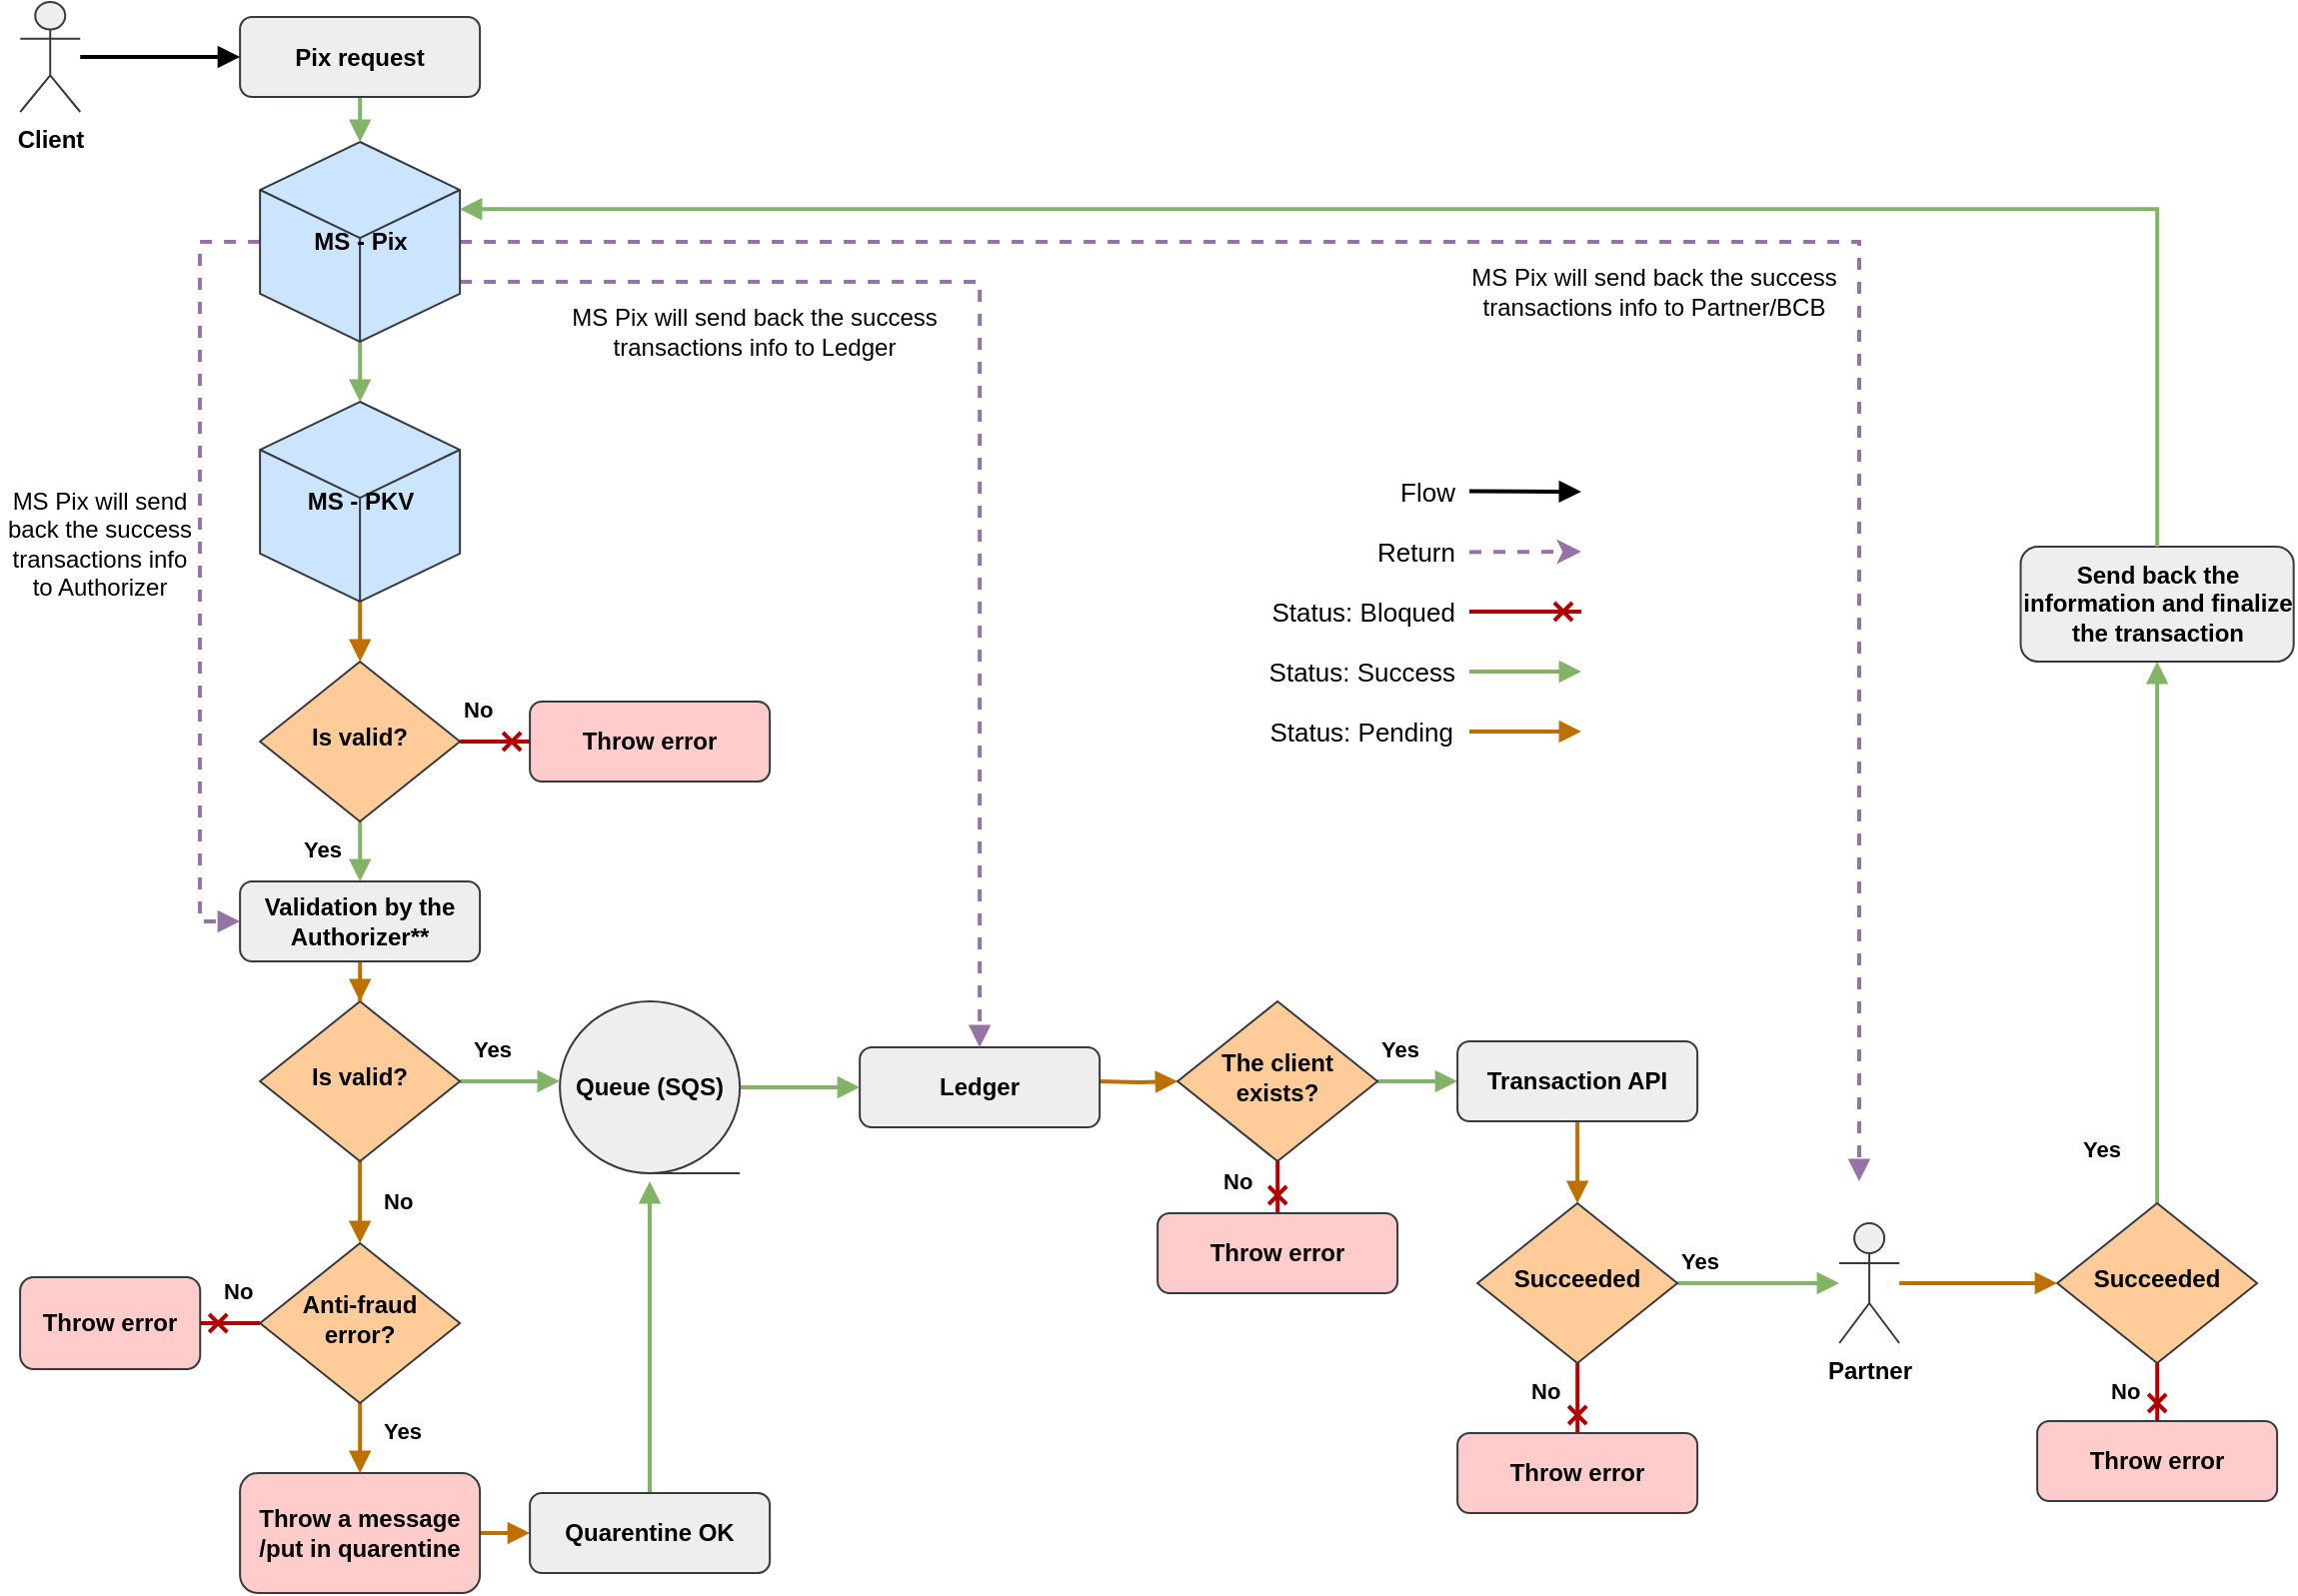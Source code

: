 <mxfile version="24.8.4">
  <diagram name="Página-1" id="W27yNkWuRripIqZRu8EX">
    <mxGraphModel dx="1426" dy="747" grid="1" gridSize="10" guides="1" tooltips="1" connect="1" arrows="1" fold="1" page="1" pageScale="1" pageWidth="1169" pageHeight="827" math="0" shadow="0">
      <root>
        <mxCell id="0" />
        <mxCell id="1" parent="0" />
        <mxCell id="L7a2XwQPKoo217ajcwAe-1" value="" style="edgeStyle=orthogonalEdgeStyle;rounded=0;orthogonalLoop=1;jettySize=auto;html=1;fontStyle=1;fillColor=#d5e8d4;strokeColor=#82b366;strokeWidth=2;endArrow=block;endFill=1;" edge="1" parent="1" source="L7a2XwQPKoo217ajcwAe-2" target="L7a2XwQPKoo217ajcwAe-57">
          <mxGeometry relative="1" as="geometry" />
        </mxCell>
        <mxCell id="L7a2XwQPKoo217ajcwAe-2" value="Pix request" style="rounded=1;whiteSpace=wrap;html=1;fontSize=12;glass=0;strokeWidth=1;shadow=0;fillColor=#eeeeee;strokeColor=#36393d;fontStyle=1" vertex="1" parent="1">
          <mxGeometry x="130.06" y="27.5" width="120" height="40" as="geometry" />
        </mxCell>
        <mxCell id="L7a2XwQPKoo217ajcwAe-3" value="" style="edgeStyle=orthogonalEdgeStyle;rounded=0;orthogonalLoop=1;jettySize=auto;html=1;fontStyle=1;fillColor=#e51400;strokeColor=#B20000;strokeWidth=2;endArrow=cross;endFill=0;" edge="1" parent="1" source="L7a2XwQPKoo217ajcwAe-5" target="L7a2XwQPKoo217ajcwAe-6">
          <mxGeometry relative="1" as="geometry" />
        </mxCell>
        <mxCell id="L7a2XwQPKoo217ajcwAe-4" value="" style="edgeStyle=orthogonalEdgeStyle;rounded=0;orthogonalLoop=1;jettySize=auto;html=1;fontStyle=1;fillColor=#d5e8d4;strokeColor=#82b366;strokeWidth=2;endArrow=block;endFill=1;" edge="1" parent="1" source="L7a2XwQPKoo217ajcwAe-5" target="L7a2XwQPKoo217ajcwAe-26">
          <mxGeometry relative="1" as="geometry" />
        </mxCell>
        <mxCell id="L7a2XwQPKoo217ajcwAe-5" value="Is valid?" style="rhombus;whiteSpace=wrap;html=1;shadow=0;fontFamily=Helvetica;fontSize=12;align=center;strokeWidth=1;spacing=6;spacingTop=-4;fillColor=#ffcc99;strokeColor=#36393d;fontStyle=1" vertex="1" parent="1">
          <mxGeometry x="140.06" y="350" width="100" height="80" as="geometry" />
        </mxCell>
        <mxCell id="L7a2XwQPKoo217ajcwAe-6" value="Throw error" style="rounded=1;whiteSpace=wrap;html=1;fontSize=12;glass=0;strokeWidth=1;shadow=0;fillColor=#ffcccc;strokeColor=#36393d;fontStyle=1" vertex="1" parent="1">
          <mxGeometry x="275.06" y="370" width="120" height="40" as="geometry" />
        </mxCell>
        <mxCell id="L7a2XwQPKoo217ajcwAe-7" value="" style="edgeStyle=orthogonalEdgeStyle;rounded=0;orthogonalLoop=1;jettySize=auto;html=1;fontStyle=1;fillColor=#f0a30a;strokeColor=#BD7000;strokeWidth=2;endArrow=block;endFill=1;" edge="1" parent="1" source="L7a2XwQPKoo217ajcwAe-9" target="L7a2XwQPKoo217ajcwAe-18">
          <mxGeometry relative="1" as="geometry" />
        </mxCell>
        <mxCell id="L7a2XwQPKoo217ajcwAe-8" style="edgeStyle=orthogonalEdgeStyle;rounded=0;orthogonalLoop=1;jettySize=auto;html=1;endArrow=block;endFill=1;fillColor=#d5e8d4;strokeColor=#82b366;strokeWidth=2;" edge="1" parent="1" source="L7a2XwQPKoo217ajcwAe-9">
          <mxGeometry relative="1" as="geometry">
            <mxPoint x="290" y="560" as="targetPoint" />
          </mxGeometry>
        </mxCell>
        <mxCell id="L7a2XwQPKoo217ajcwAe-9" value="Is valid?" style="rhombus;whiteSpace=wrap;html=1;shadow=0;fontFamily=Helvetica;fontSize=12;align=center;strokeWidth=1;spacing=6;spacingTop=-4;fillColor=#ffcc99;strokeColor=#36393d;fontStyle=1" vertex="1" parent="1">
          <mxGeometry x="140.06" y="520" width="100" height="80" as="geometry" />
        </mxCell>
        <mxCell id="L7a2XwQPKoo217ajcwAe-10" style="edgeStyle=orthogonalEdgeStyle;rounded=0;orthogonalLoop=1;jettySize=auto;html=1;fontStyle=1;fillColor=#f0a30a;strokeColor=#BD7000;strokeWidth=2;endArrow=block;endFill=1;" edge="1" parent="1" source="L7a2XwQPKoo217ajcwAe-11" target="L7a2XwQPKoo217ajcwAe-59">
          <mxGeometry relative="1" as="geometry" />
        </mxCell>
        <mxCell id="L7a2XwQPKoo217ajcwAe-11" value="Throw a message /put in quarentine" style="rounded=1;whiteSpace=wrap;html=1;fontSize=12;glass=0;strokeWidth=1;shadow=0;fillColor=#ffcccc;strokeColor=#36393d;fontStyle=1" vertex="1" parent="1">
          <mxGeometry x="130.06" y="756" width="120" height="60" as="geometry" />
        </mxCell>
        <mxCell id="L7a2XwQPKoo217ajcwAe-12" value="" style="edgeStyle=orthogonalEdgeStyle;rounded=0;orthogonalLoop=1;jettySize=auto;html=1;fontStyle=1;fillColor=#f0a30a;strokeColor=#BD7000;strokeWidth=2;endArrow=block;endFill=1;" edge="1" parent="1" target="L7a2XwQPKoo217ajcwAe-29">
          <mxGeometry relative="1" as="geometry">
            <mxPoint x="559.06" y="560" as="sourcePoint" />
          </mxGeometry>
        </mxCell>
        <mxCell id="L7a2XwQPKoo217ajcwAe-13" value="Ledger" style="rounded=1;whiteSpace=wrap;html=1;fontSize=12;glass=0;strokeWidth=1;shadow=0;fillColor=#eeeeee;strokeColor=#36393d;fontStyle=1" vertex="1" parent="1">
          <mxGeometry x="440.06" y="543" width="120" height="40" as="geometry" />
        </mxCell>
        <mxCell id="L7a2XwQPKoo217ajcwAe-14" value="" style="edgeStyle=orthogonalEdgeStyle;rounded=0;orthogonalLoop=1;jettySize=auto;html=1;fontStyle=1;strokeWidth=2;endArrow=block;endFill=1;" edge="1" parent="1" source="L7a2XwQPKoo217ajcwAe-15" target="L7a2XwQPKoo217ajcwAe-2">
          <mxGeometry relative="1" as="geometry" />
        </mxCell>
        <mxCell id="L7a2XwQPKoo217ajcwAe-15" value="Client" style="shape=umlActor;verticalLabelPosition=bottom;verticalAlign=top;html=1;outlineConnect=0;fillColor=#eeeeee;strokeColor=#36393d;fontStyle=1" vertex="1" parent="1">
          <mxGeometry x="20.12" y="20" width="30" height="55" as="geometry" />
        </mxCell>
        <mxCell id="L7a2XwQPKoo217ajcwAe-16" value="" style="edgeStyle=orthogonalEdgeStyle;rounded=0;orthogonalLoop=1;jettySize=auto;html=1;fontStyle=1;fillColor=#f0a30a;strokeColor=#BD7000;strokeWidth=2;endArrow=block;endFill=1;" edge="1" parent="1" source="L7a2XwQPKoo217ajcwAe-18" target="L7a2XwQPKoo217ajcwAe-11">
          <mxGeometry relative="1" as="geometry" />
        </mxCell>
        <mxCell id="L7a2XwQPKoo217ajcwAe-17" value="" style="edgeStyle=orthogonalEdgeStyle;rounded=0;orthogonalLoop=1;jettySize=auto;html=1;fontStyle=1;strokeWidth=2;fillColor=#e51400;strokeColor=#B20000;endArrow=cross;endFill=0;" edge="1" parent="1" source="L7a2XwQPKoo217ajcwAe-18" target="L7a2XwQPKoo217ajcwAe-24">
          <mxGeometry relative="1" as="geometry" />
        </mxCell>
        <mxCell id="L7a2XwQPKoo217ajcwAe-18" value="Anti-fraud error?" style="rhombus;whiteSpace=wrap;html=1;shadow=0;fontFamily=Helvetica;fontSize=12;align=center;strokeWidth=1;spacing=6;spacingTop=-4;fillColor=#ffcc99;strokeColor=#36393d;fontStyle=1" vertex="1" parent="1">
          <mxGeometry x="140.06" y="641" width="100" height="80" as="geometry" />
        </mxCell>
        <mxCell id="L7a2XwQPKoo217ajcwAe-19" value="&lt;span style=&quot;color: rgb(0, 0, 0); font-family: Helvetica; font-size: 11px; font-style: normal; font-variant-ligatures: normal; font-variant-caps: normal; letter-spacing: normal; orphans: 2; text-align: center; text-indent: 0px; text-transform: none; widows: 2; word-spacing: 0px; -webkit-text-stroke-width: 0px; white-space: nowrap; background-color: rgb(251, 251, 251); text-decoration-thickness: initial; text-decoration-style: initial; text-decoration-color: initial; float: none; display: inline !important;&quot;&gt;Yes&lt;/span&gt;" style="text;whiteSpace=wrap;html=1;fontStyle=1" vertex="1" parent="1">
          <mxGeometry x="160.0" y="430" width="50" height="40" as="geometry" />
        </mxCell>
        <mxCell id="L7a2XwQPKoo217ajcwAe-20" value="&lt;span style=&quot;color: rgb(0, 0, 0); font-family: Helvetica; font-size: 11px; font-style: normal; font-variant-ligatures: normal; font-variant-caps: normal; letter-spacing: normal; orphans: 2; text-align: center; text-indent: 0px; text-transform: none; widows: 2; word-spacing: 0px; -webkit-text-stroke-width: 0px; white-space: nowrap; background-color: rgb(251, 251, 251); text-decoration-thickness: initial; text-decoration-style: initial; text-decoration-color: initial; float: none; display: inline !important;&quot;&gt;Yes&lt;/span&gt;" style="text;whiteSpace=wrap;html=1;fontStyle=1" vertex="1" parent="1">
          <mxGeometry x="245.06" y="530" width="50" height="40" as="geometry" />
        </mxCell>
        <mxCell id="L7a2XwQPKoo217ajcwAe-21" value="&lt;span style=&quot;color: rgb(0, 0, 0); font-family: Helvetica; font-size: 11px; font-style: normal; font-variant-ligatures: normal; font-variant-caps: normal; letter-spacing: normal; orphans: 2; text-align: center; text-indent: 0px; text-transform: none; widows: 2; word-spacing: 0px; -webkit-text-stroke-width: 0px; white-space: nowrap; background-color: rgb(251, 251, 251); text-decoration-thickness: initial; text-decoration-style: initial; text-decoration-color: initial; float: none; display: inline !important;&quot;&gt;Yes&lt;/span&gt;" style="text;whiteSpace=wrap;html=1;fontStyle=1" vertex="1" parent="1">
          <mxGeometry x="200.06" y="721" width="50" height="40" as="geometry" />
        </mxCell>
        <mxCell id="L7a2XwQPKoo217ajcwAe-22" value="&lt;span style=&quot;color: rgb(0, 0, 0); font-family: Helvetica; font-size: 11px; font-style: normal; font-variant-ligatures: normal; font-variant-caps: normal; letter-spacing: normal; orphans: 2; text-align: center; text-indent: 0px; text-transform: none; widows: 2; word-spacing: 0px; -webkit-text-stroke-width: 0px; white-space: nowrap; background-color: rgb(251, 251, 251); text-decoration-thickness: initial; text-decoration-style: initial; text-decoration-color: initial; float: none; display: inline !important;&quot;&gt;No&lt;/span&gt;" style="text;whiteSpace=wrap;html=1;fontStyle=1" vertex="1" parent="1">
          <mxGeometry x="200.06" y="606" width="50" height="40" as="geometry" />
        </mxCell>
        <mxCell id="L7a2XwQPKoo217ajcwAe-23" value="&lt;span style=&quot;color: rgb(0, 0, 0); font-family: Helvetica; font-size: 11px; font-style: normal; font-variant-ligatures: normal; font-variant-caps: normal; letter-spacing: normal; orphans: 2; text-align: center; text-indent: 0px; text-transform: none; widows: 2; word-spacing: 0px; -webkit-text-stroke-width: 0px; white-space: nowrap; background-color: rgb(251, 251, 251); text-decoration-thickness: initial; text-decoration-style: initial; text-decoration-color: initial; float: none; display: inline !important;&quot;&gt;No&lt;/span&gt;" style="text;whiteSpace=wrap;html=1;fontStyle=1" vertex="1" parent="1">
          <mxGeometry x="240.06" y="360" width="50" height="40" as="geometry" />
        </mxCell>
        <mxCell id="L7a2XwQPKoo217ajcwAe-24" value="Throw error" style="rounded=1;whiteSpace=wrap;html=1;fontSize=12;glass=0;strokeWidth=1;shadow=0;fillColor=#ffcccc;strokeColor=#36393d;fontStyle=1" vertex="1" parent="1">
          <mxGeometry x="20.06" y="658" width="90.06" height="46" as="geometry" />
        </mxCell>
        <mxCell id="L7a2XwQPKoo217ajcwAe-25" value="" style="edgeStyle=orthogonalEdgeStyle;rounded=0;orthogonalLoop=1;jettySize=auto;html=1;fontStyle=1;fillColor=#f0a30a;strokeColor=#BD7000;strokeWidth=2;endArrow=block;endFill=1;" edge="1" parent="1" source="L7a2XwQPKoo217ajcwAe-26" target="L7a2XwQPKoo217ajcwAe-9">
          <mxGeometry relative="1" as="geometry" />
        </mxCell>
        <mxCell id="L7a2XwQPKoo217ajcwAe-26" value="&lt;div&gt;Validation by the Authorizer**&lt;/div&gt;" style="rounded=1;whiteSpace=wrap;html=1;fontSize=12;glass=0;strokeWidth=1;shadow=0;fillColor=#eeeeee;strokeColor=#36393d;fontStyle=1" vertex="1" parent="1">
          <mxGeometry x="130.06" y="460" width="120" height="40" as="geometry" />
        </mxCell>
        <mxCell id="L7a2XwQPKoo217ajcwAe-27" value="" style="edgeStyle=orthogonalEdgeStyle;rounded=0;orthogonalLoop=1;jettySize=auto;html=1;fontStyle=1;fillColor=#d5e8d4;strokeColor=#82b366;strokeWidth=2;endArrow=block;endFill=1;" edge="1" parent="1" source="L7a2XwQPKoo217ajcwAe-29" target="L7a2XwQPKoo217ajcwAe-31">
          <mxGeometry relative="1" as="geometry" />
        </mxCell>
        <mxCell id="L7a2XwQPKoo217ajcwAe-28" value="" style="edgeStyle=orthogonalEdgeStyle;rounded=0;orthogonalLoop=1;jettySize=auto;html=1;fontStyle=1;fillColor=#e51400;strokeColor=#B20000;strokeWidth=2;endArrow=cross;endFill=0;" edge="1" parent="1" source="L7a2XwQPKoo217ajcwAe-29" target="L7a2XwQPKoo217ajcwAe-32">
          <mxGeometry relative="1" as="geometry" />
        </mxCell>
        <mxCell id="L7a2XwQPKoo217ajcwAe-29" value="The client exists?" style="rhombus;whiteSpace=wrap;html=1;shadow=0;fontFamily=Helvetica;fontSize=12;align=center;strokeWidth=1;spacing=6;spacingTop=-4;fillColor=#ffcc99;strokeColor=#36393d;fontStyle=1" vertex="1" parent="1">
          <mxGeometry x="599.06" y="520" width="100" height="80" as="geometry" />
        </mxCell>
        <mxCell id="L7a2XwQPKoo217ajcwAe-30" value="" style="edgeStyle=orthogonalEdgeStyle;rounded=0;orthogonalLoop=1;jettySize=auto;html=1;fontStyle=1;fillColor=#f0a30a;strokeColor=#BD7000;strokeWidth=2;endArrow=block;endFill=1;" edge="1" parent="1" source="L7a2XwQPKoo217ajcwAe-31" target="L7a2XwQPKoo217ajcwAe-37">
          <mxGeometry relative="1" as="geometry" />
        </mxCell>
        <mxCell id="L7a2XwQPKoo217ajcwAe-31" value="Transaction API" style="rounded=1;whiteSpace=wrap;html=1;fontSize=12;glass=0;strokeWidth=1;shadow=0;fillColor=#eeeeee;strokeColor=#36393d;fontStyle=1" vertex="1" parent="1">
          <mxGeometry x="739.06" y="540" width="120" height="40" as="geometry" />
        </mxCell>
        <mxCell id="L7a2XwQPKoo217ajcwAe-32" value="Throw error" style="rounded=1;whiteSpace=wrap;html=1;fontSize=12;glass=0;strokeWidth=1;shadow=0;fillColor=#ffcccc;strokeColor=#36393d;fontStyle=1" vertex="1" parent="1">
          <mxGeometry x="589.06" y="626" width="120" height="40" as="geometry" />
        </mxCell>
        <mxCell id="L7a2XwQPKoo217ajcwAe-33" value="&lt;span style=&quot;color: rgb(0, 0, 0); font-family: Helvetica; font-size: 11px; font-style: normal; font-variant-ligatures: normal; font-variant-caps: normal; letter-spacing: normal; orphans: 2; text-align: center; text-indent: 0px; text-transform: none; widows: 2; word-spacing: 0px; -webkit-text-stroke-width: 0px; white-space: nowrap; background-color: rgb(251, 251, 251); text-decoration-thickness: initial; text-decoration-style: initial; text-decoration-color: initial; float: none; display: inline !important;&quot;&gt;Yes&lt;/span&gt;" style="text;whiteSpace=wrap;html=1;fontStyle=1" vertex="1" parent="1">
          <mxGeometry x="699.06" y="530" width="50" height="40" as="geometry" />
        </mxCell>
        <mxCell id="L7a2XwQPKoo217ajcwAe-34" value="&lt;span style=&quot;color: rgb(0, 0, 0); font-family: Helvetica; font-size: 11px; font-style: normal; font-variant-ligatures: normal; font-variant-caps: normal; letter-spacing: normal; orphans: 2; text-align: center; text-indent: 0px; text-transform: none; widows: 2; word-spacing: 0px; -webkit-text-stroke-width: 0px; white-space: nowrap; background-color: rgb(251, 251, 251); text-decoration-thickness: initial; text-decoration-style: initial; text-decoration-color: initial; float: none; display: inline !important;&quot;&gt;No&lt;/span&gt;" style="text;whiteSpace=wrap;html=1;fontStyle=1" vertex="1" parent="1">
          <mxGeometry x="620" y="596" width="50" height="40" as="geometry" />
        </mxCell>
        <mxCell id="L7a2XwQPKoo217ajcwAe-35" value="" style="edgeStyle=orthogonalEdgeStyle;rounded=0;orthogonalLoop=1;jettySize=auto;html=1;fontStyle=1;fillColor=#e51400;strokeColor=#B20000;strokeWidth=2;endArrow=cross;endFill=0;" edge="1" parent="1" source="L7a2XwQPKoo217ajcwAe-37" target="L7a2XwQPKoo217ajcwAe-38">
          <mxGeometry relative="1" as="geometry" />
        </mxCell>
        <mxCell id="L7a2XwQPKoo217ajcwAe-36" value="" style="edgeStyle=orthogonalEdgeStyle;rounded=0;orthogonalLoop=1;jettySize=auto;html=1;fontStyle=1;fillColor=#d5e8d4;strokeColor=#82b366;strokeWidth=2;endArrow=block;endFill=1;" edge="1" parent="1" source="L7a2XwQPKoo217ajcwAe-37" target="L7a2XwQPKoo217ajcwAe-52">
          <mxGeometry relative="1" as="geometry" />
        </mxCell>
        <mxCell id="L7a2XwQPKoo217ajcwAe-37" value="Succeeded" style="rhombus;whiteSpace=wrap;html=1;shadow=0;fontFamily=Helvetica;fontSize=12;align=center;strokeWidth=1;spacing=6;spacingTop=-4;fillColor=#ffcc99;strokeColor=#36393d;fontStyle=1" vertex="1" parent="1">
          <mxGeometry x="749.06" y="621" width="100" height="80" as="geometry" />
        </mxCell>
        <mxCell id="L7a2XwQPKoo217ajcwAe-38" value="Throw error" style="rounded=1;whiteSpace=wrap;html=1;fontSize=12;glass=0;strokeWidth=1;shadow=0;fillColor=#ffcccc;strokeColor=#36393d;fontStyle=1" vertex="1" parent="1">
          <mxGeometry x="739.06" y="736" width="120" height="40" as="geometry" />
        </mxCell>
        <mxCell id="L7a2XwQPKoo217ajcwAe-39" value="&lt;span style=&quot;color: rgb(0, 0, 0); font-family: Helvetica; font-size: 11px; font-style: normal; font-variant-ligatures: normal; font-variant-caps: normal; letter-spacing: normal; orphans: 2; text-align: center; text-indent: 0px; text-transform: none; widows: 2; word-spacing: 0px; -webkit-text-stroke-width: 0px; white-space: nowrap; background-color: rgb(251, 251, 251); text-decoration-thickness: initial; text-decoration-style: initial; text-decoration-color: initial; float: none; display: inline !important;&quot;&gt;No&lt;/span&gt;" style="text;whiteSpace=wrap;html=1;fontStyle=1" vertex="1" parent="1">
          <mxGeometry x="774.06" y="701" width="50" height="40" as="geometry" />
        </mxCell>
        <mxCell id="L7a2XwQPKoo217ajcwAe-40" value="&lt;span style=&quot;color: rgb(0, 0, 0); font-family: Helvetica; font-size: 11px; font-style: normal; font-variant-ligatures: normal; font-variant-caps: normal; letter-spacing: normal; orphans: 2; text-align: center; text-indent: 0px; text-transform: none; widows: 2; word-spacing: 0px; -webkit-text-stroke-width: 0px; white-space: nowrap; background-color: rgb(251, 251, 251); text-decoration-thickness: initial; text-decoration-style: initial; text-decoration-color: initial; float: none; display: inline !important;&quot;&gt;Yes&lt;/span&gt;" style="text;whiteSpace=wrap;html=1;fontStyle=1" vertex="1" parent="1">
          <mxGeometry x="849.06" y="636" width="50" height="40" as="geometry" />
        </mxCell>
        <mxCell id="L7a2XwQPKoo217ajcwAe-41" value="" style="edgeStyle=orthogonalEdgeStyle;rounded=0;orthogonalLoop=1;jettySize=auto;html=1;fontStyle=1;fillColor=#e51400;strokeColor=#B20000;strokeWidth=2;endArrow=cross;endFill=0;" edge="1" parent="1" source="L7a2XwQPKoo217ajcwAe-43" target="L7a2XwQPKoo217ajcwAe-45">
          <mxGeometry relative="1" as="geometry" />
        </mxCell>
        <mxCell id="L7a2XwQPKoo217ajcwAe-42" style="edgeStyle=orthogonalEdgeStyle;rounded=0;orthogonalLoop=1;jettySize=auto;html=1;entryX=0.5;entryY=1;entryDx=0;entryDy=0;fontStyle=1;fillColor=#d5e8d4;strokeColor=#82b366;strokeWidth=2;endArrow=block;endFill=1;" edge="1" parent="1" source="L7a2XwQPKoo217ajcwAe-43" target="L7a2XwQPKoo217ajcwAe-46">
          <mxGeometry relative="1" as="geometry" />
        </mxCell>
        <mxCell id="L7a2XwQPKoo217ajcwAe-43" value="Succeeded" style="rhombus;whiteSpace=wrap;html=1;shadow=0;fontFamily=Helvetica;fontSize=12;align=center;strokeWidth=1;spacing=6;spacingTop=-4;fillColor=#ffcc99;strokeColor=#36393d;fontStyle=1" vertex="1" parent="1">
          <mxGeometry x="1039.06" y="621" width="100" height="80" as="geometry" />
        </mxCell>
        <mxCell id="L7a2XwQPKoo217ajcwAe-44" value="&lt;span style=&quot;color: rgb(0, 0, 0); font-family: Helvetica; font-size: 11px; font-style: normal; font-variant-ligatures: normal; font-variant-caps: normal; letter-spacing: normal; orphans: 2; text-align: center; text-indent: 0px; text-transform: none; widows: 2; word-spacing: 0px; -webkit-text-stroke-width: 0px; white-space: nowrap; background-color: rgb(251, 251, 251); text-decoration-thickness: initial; text-decoration-style: initial; text-decoration-color: initial; float: none; display: inline !important;&quot;&gt;Yes&lt;/span&gt;" style="text;whiteSpace=wrap;html=1;fontStyle=1" vertex="1" parent="1">
          <mxGeometry x="1050" y="580" width="50" height="40" as="geometry" />
        </mxCell>
        <mxCell id="L7a2XwQPKoo217ajcwAe-45" value="Throw error" style="rounded=1;whiteSpace=wrap;html=1;fontSize=12;glass=0;strokeWidth=1;shadow=0;fillColor=#ffcccc;strokeColor=#36393d;fontStyle=1" vertex="1" parent="1">
          <mxGeometry x="1029.06" y="730" width="120" height="40" as="geometry" />
        </mxCell>
        <mxCell id="L7a2XwQPKoo217ajcwAe-46" value="Send back the information and finalize the transaction" style="rounded=1;whiteSpace=wrap;html=1;fontSize=12;glass=0;strokeWidth=1;shadow=0;fillColor=#eeeeee;strokeColor=#36393d;fontStyle=1" vertex="1" parent="1">
          <mxGeometry x="1020.78" y="292.5" width="136.56" height="57.5" as="geometry" />
        </mxCell>
        <mxCell id="L7a2XwQPKoo217ajcwAe-47" style="edgeStyle=orthogonalEdgeStyle;rounded=0;orthogonalLoop=1;jettySize=auto;html=1;exitX=0.5;exitY=1;exitDx=0;exitDy=0;fontStyle=1" edge="1" parent="1">
          <mxGeometry relative="1" as="geometry">
            <mxPoint x="969.03" y="219" as="sourcePoint" />
            <mxPoint x="969.03" y="219" as="targetPoint" />
          </mxGeometry>
        </mxCell>
        <mxCell id="L7a2XwQPKoo217ajcwAe-48" value="&lt;span style=&quot;color: rgb(0, 0, 0); font-family: Helvetica; font-size: 11px; font-style: normal; font-variant-ligatures: normal; font-variant-caps: normal; letter-spacing: normal; orphans: 2; text-align: center; text-indent: 0px; text-transform: none; widows: 2; word-spacing: 0px; -webkit-text-stroke-width: 0px; white-space: nowrap; background-color: rgb(251, 251, 251); text-decoration-thickness: initial; text-decoration-style: initial; text-decoration-color: initial; float: none; display: inline !important;&quot;&gt;No&lt;/span&gt;" style="text;whiteSpace=wrap;html=1;fontStyle=1" vertex="1" parent="1">
          <mxGeometry x="1064.06" y="701" width="50" height="40" as="geometry" />
        </mxCell>
        <mxCell id="L7a2XwQPKoo217ajcwAe-49" style="edgeStyle=orthogonalEdgeStyle;rounded=0;orthogonalLoop=1;jettySize=auto;html=1;entryX=0;entryY=0.5;entryDx=0;entryDy=0;fillColor=#d5e8d4;strokeColor=#82b366;strokeWidth=2;endArrow=block;endFill=1;" edge="1" parent="1" source="L7a2XwQPKoo217ajcwAe-50" target="L7a2XwQPKoo217ajcwAe-13">
          <mxGeometry relative="1" as="geometry" />
        </mxCell>
        <mxCell id="L7a2XwQPKoo217ajcwAe-50" value="Queue (SQS)" style="strokeWidth=1;html=1;shape=mxgraph.flowchart.sequential_data;whiteSpace=wrap;fillColor=#eeeeee;strokeColor=#36393d;fontStyle=1" vertex="1" parent="1">
          <mxGeometry x="290.06" y="520" width="90" height="86" as="geometry" />
        </mxCell>
        <mxCell id="L7a2XwQPKoo217ajcwAe-51" value="" style="edgeStyle=orthogonalEdgeStyle;rounded=0;orthogonalLoop=1;jettySize=auto;html=1;fontStyle=1;fillColor=#f0a30a;strokeColor=#BD7000;strokeWidth=2;endArrow=block;endFill=1;" edge="1" parent="1" source="L7a2XwQPKoo217ajcwAe-52" target="L7a2XwQPKoo217ajcwAe-43">
          <mxGeometry relative="1" as="geometry" />
        </mxCell>
        <mxCell id="L7a2XwQPKoo217ajcwAe-52" value="Partner" style="shape=umlActor;verticalLabelPosition=bottom;verticalAlign=top;html=1;outlineConnect=0;fillColor=#eeeeee;strokeColor=#36393d;fontStyle=1" vertex="1" parent="1">
          <mxGeometry x="930.06" y="631" width="30" height="60" as="geometry" />
        </mxCell>
        <mxCell id="L7a2XwQPKoo217ajcwAe-53" value="" style="edgeStyle=orthogonalEdgeStyle;rounded=0;orthogonalLoop=1;jettySize=auto;html=1;fontStyle=1;strokeWidth=2;fillColor=#d5e8d4;strokeColor=#82b366;endArrow=block;endFill=1;" edge="1" parent="1" source="L7a2XwQPKoo217ajcwAe-57" target="L7a2XwQPKoo217ajcwAe-62">
          <mxGeometry relative="1" as="geometry" />
        </mxCell>
        <mxCell id="L7a2XwQPKoo217ajcwAe-54" style="edgeStyle=orthogonalEdgeStyle;rounded=0;orthogonalLoop=1;jettySize=auto;html=1;entryX=0.5;entryY=0;entryDx=0;entryDy=0;fillColor=#e1d5e7;strokeColor=#9673a6;dashed=1;fontStyle=1;strokeWidth=2;endArrow=block;endFill=1;" edge="1" parent="1" source="L7a2XwQPKoo217ajcwAe-57" target="L7a2XwQPKoo217ajcwAe-13">
          <mxGeometry relative="1" as="geometry">
            <Array as="points">
              <mxPoint x="500" y="160" />
            </Array>
          </mxGeometry>
        </mxCell>
        <mxCell id="L7a2XwQPKoo217ajcwAe-55" style="edgeStyle=orthogonalEdgeStyle;rounded=0;orthogonalLoop=1;jettySize=auto;html=1;entryX=0;entryY=0.5;entryDx=0;entryDy=0;fillColor=#e1d5e7;strokeColor=#9673a6;dashed=1;fontStyle=1;strokeWidth=2;endArrow=block;endFill=1;" edge="1" parent="1" source="L7a2XwQPKoo217ajcwAe-57" target="L7a2XwQPKoo217ajcwAe-26">
          <mxGeometry relative="1" as="geometry">
            <Array as="points">
              <mxPoint x="110" y="140" />
              <mxPoint x="110" y="480" />
            </Array>
          </mxGeometry>
        </mxCell>
        <mxCell id="L7a2XwQPKoo217ajcwAe-56" style="edgeStyle=orthogonalEdgeStyle;rounded=0;orthogonalLoop=1;jettySize=auto;html=1;fillColor=#e1d5e7;strokeColor=#9673a6;dashed=1;fontStyle=1;strokeWidth=2;endArrow=block;endFill=1;exitX=1;exitY=0.5;exitDx=0;exitDy=0;exitPerimeter=0;" edge="1" parent="1" source="L7a2XwQPKoo217ajcwAe-57">
          <mxGeometry relative="1" as="geometry">
            <mxPoint x="940" y="610" as="targetPoint" />
            <Array as="points">
              <mxPoint x="940" y="140" />
            </Array>
            <mxPoint x="234.0" y="154.999" as="sourcePoint" />
          </mxGeometry>
        </mxCell>
        <mxCell id="L7a2XwQPKoo217ajcwAe-57" value="MS - Pix" style="html=1;shape=mxgraph.basic.isocube;isoAngle=15;fillColor=#cce5ff;strokeColor=#36393d;fontStyle=1" vertex="1" parent="1">
          <mxGeometry x="140.06" y="90" width="100" height="100" as="geometry" />
        </mxCell>
        <mxCell id="L7a2XwQPKoo217ajcwAe-58" style="edgeStyle=orthogonalEdgeStyle;rounded=0;orthogonalLoop=1;jettySize=auto;html=1;fontStyle=1;fillColor=#d5e8d4;strokeColor=#82b366;strokeWidth=2;endArrow=block;endFill=1;" edge="1" parent="1" source="L7a2XwQPKoo217ajcwAe-59">
          <mxGeometry relative="1" as="geometry">
            <mxPoint x="335" y="610" as="targetPoint" />
            <Array as="points">
              <mxPoint x="335" y="617" />
            </Array>
          </mxGeometry>
        </mxCell>
        <mxCell id="L7a2XwQPKoo217ajcwAe-59" value="Quarentine OK" style="rounded=1;whiteSpace=wrap;html=1;fontSize=12;glass=0;strokeWidth=1;shadow=0;fillColor=#eeeeee;strokeColor=#36393d;fontStyle=1" vertex="1" parent="1">
          <mxGeometry x="275.06" y="766" width="120" height="40" as="geometry" />
        </mxCell>
        <mxCell id="L7a2XwQPKoo217ajcwAe-60" value="&lt;span style=&quot;color: rgb(0, 0, 0); font-family: Helvetica; font-size: 11px; font-style: normal; font-variant-ligatures: normal; font-variant-caps: normal; letter-spacing: normal; orphans: 2; text-align: center; text-indent: 0px; text-transform: none; widows: 2; word-spacing: 0px; -webkit-text-stroke-width: 0px; white-space: nowrap; background-color: rgb(251, 251, 251); text-decoration-thickness: initial; text-decoration-style: initial; text-decoration-color: initial; float: none; display: inline !important;&quot;&gt;No&lt;/span&gt;" style="text;whiteSpace=wrap;html=1;fontStyle=1" vertex="1" parent="1">
          <mxGeometry x="120.12" y="651" width="50" height="40" as="geometry" />
        </mxCell>
        <mxCell id="L7a2XwQPKoo217ajcwAe-61" value="" style="edgeStyle=orthogonalEdgeStyle;rounded=0;orthogonalLoop=1;jettySize=auto;html=1;fontStyle=1;strokeWidth=2;fillColor=#f0a30a;strokeColor=#BD7000;endArrow=block;endFill=1;" edge="1" parent="1" source="L7a2XwQPKoo217ajcwAe-62" target="L7a2XwQPKoo217ajcwAe-5">
          <mxGeometry relative="1" as="geometry" />
        </mxCell>
        <mxCell id="L7a2XwQPKoo217ajcwAe-62" value="&lt;span style=&quot;text-wrap-mode: wrap;&quot;&gt;MS - PKV&lt;/span&gt;" style="html=1;shape=mxgraph.basic.isocube;isoAngle=15;fillColor=#cce5ff;strokeColor=#36393d;fontStyle=1" vertex="1" parent="1">
          <mxGeometry x="140.06" y="220" width="100" height="100" as="geometry" />
        </mxCell>
        <mxCell id="L7a2XwQPKoo217ajcwAe-63" value="MS Pix will send back the success transactions info to Authorizer" style="text;html=1;align=center;verticalAlign=middle;whiteSpace=wrap;rounded=0;fontStyle=0" vertex="1" parent="1">
          <mxGeometry x="10.12" y="250" width="100" height="81.25" as="geometry" />
        </mxCell>
        <mxCell id="L7a2XwQPKoo217ajcwAe-64" value="MS Pix will send back the success transactions info to Ledger" style="text;html=1;align=center;verticalAlign=middle;whiteSpace=wrap;rounded=0;fontStyle=0" vertex="1" parent="1">
          <mxGeometry x="295.06" y="160" width="184.94" height="50" as="geometry" />
        </mxCell>
        <mxCell id="L7a2XwQPKoo217ajcwAe-65" style="edgeStyle=orthogonalEdgeStyle;rounded=0;orthogonalLoop=1;jettySize=auto;html=1;entryX=0.999;entryY=0.336;entryDx=0;entryDy=0;entryPerimeter=0;fontStyle=1;fillColor=#d5e8d4;strokeColor=#82b366;strokeWidth=2;endArrow=block;endFill=1;" edge="1" parent="1" source="L7a2XwQPKoo217ajcwAe-46" target="L7a2XwQPKoo217ajcwAe-57">
          <mxGeometry relative="1" as="geometry">
            <Array as="points">
              <mxPoint x="1089" y="124" />
            </Array>
          </mxGeometry>
        </mxCell>
        <mxCell id="L7a2XwQPKoo217ajcwAe-66" value="MS Pix will send back the success transactions info to Partner/BCB" style="text;html=1;align=center;verticalAlign=middle;whiteSpace=wrap;rounded=0;fontStyle=0" vertex="1" parent="1">
          <mxGeometry x="745.12" y="140" width="184.94" height="50" as="geometry" />
        </mxCell>
        <mxCell id="L7a2XwQPKoo217ajcwAe-67" value="" style="endArrow=block;html=1;rounded=0;strokeWidth=2;endFill=1;fontSize=13;align=right;fontStyle=0" edge="1" parent="1">
          <mxGeometry width="50" height="50" relative="1" as="geometry">
            <mxPoint x="745" y="264.71" as="sourcePoint" />
            <mxPoint x="801" y="265" as="targetPoint" />
          </mxGeometry>
        </mxCell>
        <mxCell id="L7a2XwQPKoo217ajcwAe-68" value="" style="endArrow=classic;html=1;rounded=0;fillColor=#e1d5e7;strokeColor=#9673a6;dashed=1;strokeWidth=2;fontSize=13;align=right;fontStyle=0" edge="1" parent="1">
          <mxGeometry width="50" height="50" relative="1" as="geometry">
            <mxPoint x="745" y="295.21" as="sourcePoint" />
            <mxPoint x="801" y="295" as="targetPoint" />
          </mxGeometry>
        </mxCell>
        <mxCell id="L7a2XwQPKoo217ajcwAe-69" value="Flow" style="text;html=1;align=right;verticalAlign=middle;whiteSpace=wrap;rounded=0;fontSize=13;fontStyle=0" vertex="1" parent="1">
          <mxGeometry x="680" y="250" width="60" height="30" as="geometry" />
        </mxCell>
        <mxCell id="L7a2XwQPKoo217ajcwAe-70" value="Return" style="text;html=1;align=right;verticalAlign=middle;whiteSpace=wrap;rounded=0;fontSize=13;fontStyle=0" vertex="1" parent="1">
          <mxGeometry x="680" y="280" width="60" height="30" as="geometry" />
        </mxCell>
        <mxCell id="L7a2XwQPKoo217ajcwAe-71" value="" style="edgeStyle=orthogonalEdgeStyle;rounded=0;orthogonalLoop=1;jettySize=auto;html=1;endArrow=cross;endFill=0;fillColor=#e51400;strokeColor=#B20000;strokeWidth=2;fontSize=13;align=right;fontStyle=0" edge="1" parent="1">
          <mxGeometry relative="1" as="geometry">
            <mxPoint x="745" y="325" as="sourcePoint" />
            <mxPoint x="801" y="325" as="targetPoint" />
          </mxGeometry>
        </mxCell>
        <mxCell id="L7a2XwQPKoo217ajcwAe-72" value="" style="edgeStyle=orthogonalEdgeStyle;rounded=0;orthogonalLoop=1;jettySize=auto;html=1;endArrow=block;endFill=1;fillColor=#d5e8d4;strokeColor=#82b366;strokeWidth=2;fontSize=13;align=right;fontStyle=0" edge="1" parent="1">
          <mxGeometry relative="1" as="geometry">
            <mxPoint x="745" y="355" as="sourcePoint" />
            <mxPoint x="801" y="355" as="targetPoint" />
          </mxGeometry>
        </mxCell>
        <mxCell id="L7a2XwQPKoo217ajcwAe-73" value="" style="edgeStyle=orthogonalEdgeStyle;rounded=0;orthogonalLoop=1;jettySize=auto;html=1;endArrow=block;endFill=1;fillColor=#f0a30a;strokeColor=#BD7000;strokeWidth=2;fontSize=13;align=right;fontStyle=0" edge="1" parent="1">
          <mxGeometry relative="1" as="geometry">
            <mxPoint x="745" y="385" as="sourcePoint" />
            <mxPoint x="801" y="385" as="targetPoint" />
          </mxGeometry>
        </mxCell>
        <mxCell id="L7a2XwQPKoo217ajcwAe-74" value="Status: Bloqued" style="text;html=1;align=right;verticalAlign=middle;whiteSpace=wrap;rounded=0;fontSize=13;fontStyle=0" vertex="1" parent="1">
          <mxGeometry x="636" y="310" width="104" height="30" as="geometry" />
        </mxCell>
        <mxCell id="L7a2XwQPKoo217ajcwAe-75" value="Status: Success" style="text;html=1;align=right;verticalAlign=middle;whiteSpace=wrap;rounded=0;fontSize=13;fontStyle=0" vertex="1" parent="1">
          <mxGeometry x="621" y="340" width="119" height="30" as="geometry" />
        </mxCell>
        <mxCell id="L7a2XwQPKoo217ajcwAe-76" value="Status: Pending" style="text;html=1;align=right;verticalAlign=middle;whiteSpace=wrap;rounded=0;fontSize=13;fontStyle=0" vertex="1" parent="1">
          <mxGeometry x="620" y="370" width="119" height="30" as="geometry" />
        </mxCell>
      </root>
    </mxGraphModel>
  </diagram>
</mxfile>
